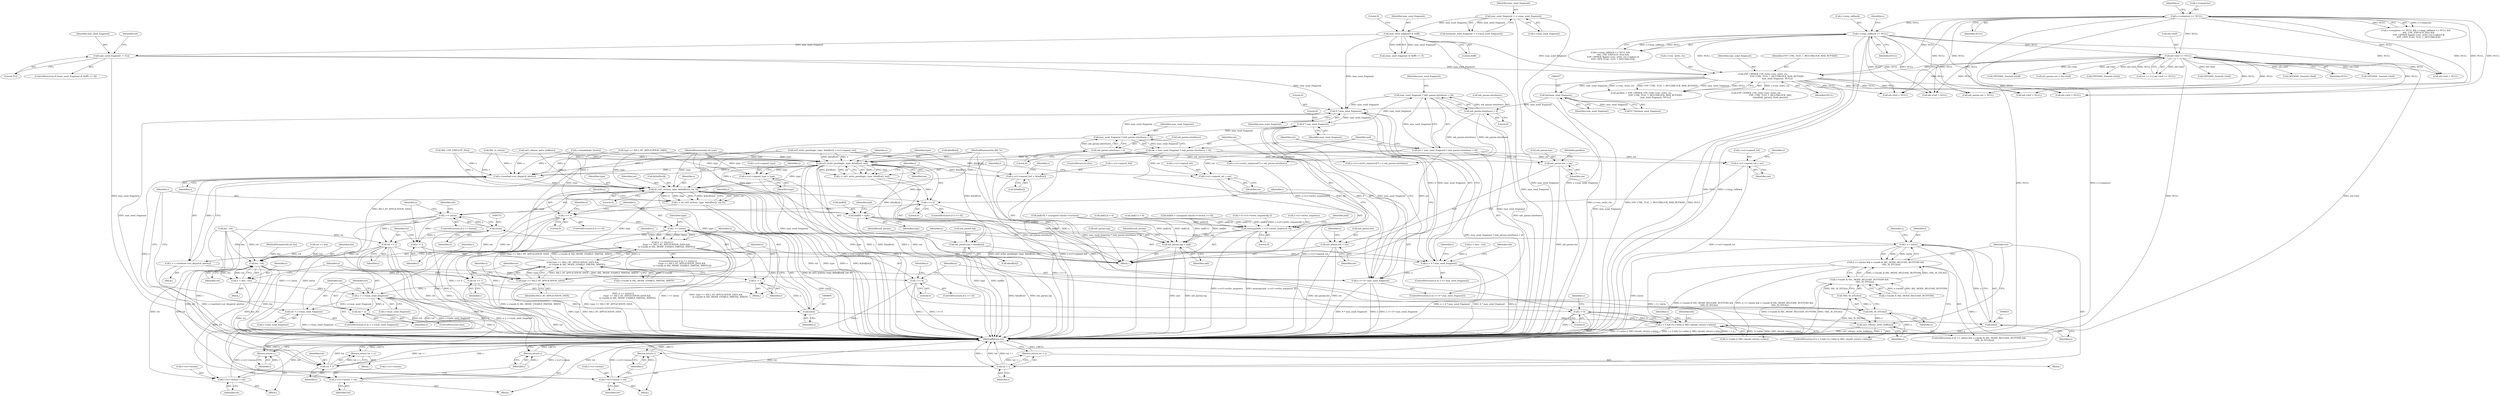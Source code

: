 digraph "0_openssl_77c77f0a1b9f15b869ca3342186dfbedd1119d0e@API" {
"1000433" [label="(Call,max_send_fragment * (mb_param.interleave = 8))"];
"1000428" [label="(Call,8 * max_send_fragment)"];
"1000386" [label="(Call,4 * max_send_fragment)"];
"1000292" [label="(Call,max_send_fragment & 0xfff)"];
"1000258" [label="(Call,max_send_fragment = s->max_send_fragment)"];
"1000433" [label="(Call,max_send_fragment * (mb_param.interleave = 8))"];
"1000435" [label="(Call,mb_param.interleave = 8)"];
"1000326" [label="(Call,(int)max_send_fragment)"];
"1000314" [label="(Call,EVP_CIPHER_CTX_ctrl(s->enc_write_ctx,\n                                          EVP_CTRL_TLS1_1_MULTIBLOCK_MAX_BUFSIZE,\n                                          max_send_fragment, NULL))"];
"1000296" [label="(Call,max_send_fragment -= 512)"];
"1000264" [label="(Call,s->compress == NULL)"];
"1000270" [label="(Call,s->msg_callback == NULL)"];
"1000304" [label="(Call,wb->buf == NULL)"];
"1000443" [label="(Call,max_send_fragment * (mb_param.interleave = 4))"];
"1000445" [label="(Call,mb_param.interleave = 4)"];
"1000384" [label="(Call,n < 4 * max_send_fragment)"];
"1000426" [label="(Call,n >= 8 * max_send_fragment)"];
"1000714" [label="(Call,(int)n)"];
"1000712" [label="(Call,i == (int)n)"];
"1000728" [label="(Call,tot + i)"];
"1000727" [label="(Return,return tot + i;)"];
"1000731" [label="(Call,n -= i)"];
"1000734" [label="(Call,tot += i)"];
"1000416" [label="(Call,s->s3->wnum = tot)"];
"1000702" [label="(Call,s->s3->wnum = tot)"];
"1000759" [label="(Call,len - tot)"];
"1000757" [label="(Call,n = (len - tot))"];
"1000765" [label="(Call,n > s->max_send_fragment)"];
"1000770" [label="(Call,nw = s->max_send_fragment)"];
"1000781" [label="(Call,do_ssl3_write(s, type, &(buf[tot]), nw, 0))"];
"1000779" [label="(Call,i = do_ssl3_write(s, type, &(buf[tot]), nw, 0))"];
"1000791" [label="(Call,i <= 0)"];
"1000802" [label="(Return,return i;)"];
"1000806" [label="(Call,i == (int)n)"];
"1000805" [label="(Call,(i == (int)n) ||\n            (type == SSL3_RT_APPLICATION_DATA &&\n             (s->mode & SSL_MODE_ENABLE_PARTIAL_WRITE)))"];
"1000830" [label="(Call,i == (int)n)"];
"1000829" [label="(Call,(i == (int)n) && s->mode & SSL_MODE_RELEASE_BUFFERS &&\n                !SSL_IS_DTLS(s))"];
"1000847" [label="(Call,tot + i)"];
"1000846" [label="(Return,return tot + i;)"];
"1000850" [label="(Call,n -= i)"];
"1000853" [label="(Call,tot += i)"];
"1000795" [label="(Call,s->s3->wnum = tot)"];
"1000812" [label="(Call,type == SSL3_RT_APPLICATION_DATA)"];
"1000811" [label="(Call,type == SSL3_RT_APPLICATION_DATA &&\n             (s->mode & SSL_MODE_ENABLE_PARTIAL_WRITE))"];
"1000842" [label="(Call,SSL_IS_DTLS(s))"];
"1000841" [label="(Call,!SSL_IS_DTLS(s))"];
"1000835" [label="(Call,s->mode & SSL_MODE_RELEASE_BUFFERS &&\n                !SSL_IS_DTLS(s))"];
"1000844" [label="(Call,ssl3_release_write_buffer(s))"];
"1000776" [label="(Call,nw = n)"];
"1000808" [label="(Call,(int)n)"];
"1000832" [label="(Call,(int)n)"];
"1000431" [label="(Call,nw = max_send_fragment * (mb_param.interleave = 8))"];
"1000503" [label="(Call,mb_param.len = nw)"];
"1000557" [label="(Call,mb_param.len = nw)"];
"1000631" [label="(Call,s->s3->wpend_tot = nw)"];
"1000655" [label="(Call,s->s3->wpend_ret = nw)"];
"1000664" [label="(Call,ssl3_write_pending(s, type, &buf[tot], nw))"];
"1000409" [label="(Call,s->method->ssl_dispatch_alert(s))"];
"1000407" [label="(Call,i = s->method->ssl_dispatch_alert(s))"];
"1000412" [label="(Call,i <= 0)"];
"1000423" [label="(Return,return i;)"];
"1000458" [label="(Call,aad[8] = type)"];
"1000450" [label="(Call,memcpy(aad, s->s3->write_sequence, 8))"];
"1000498" [label="(Call,mb_param.inp = aad)"];
"1000549" [label="(Call,mb_param.inp = &buf[tot])"];
"1000638" [label="(Call,s->s3->wpend_buf = &buf[tot])"];
"1000648" [label="(Call,s->s3->wpend_type = type)"];
"1000662" [label="(Call,i = ssl3_write_pending(s, type, &buf[tot], nw))"];
"1000673" [label="(Call,i <= 0)"];
"1000679" [label="(Call,i < 0)"];
"1000678" [label="(Call,i < 0 && (!s->wbio || !BIO_should_retry(s->wbio)))"];
"1000709" [label="(Return,return i;)"];
"1000441" [label="(Call,nw = max_send_fragment * (mb_param.interleave = 4))"];
"1000705" [label="(Identifier,s)"];
"1000830" [label="(Call,i == (int)n)"];
"1000841" [label="(Call,!SSL_IS_DTLS(s))"];
"1000810" [label="(Identifier,n)"];
"1000764" [label="(ControlStructure,if (n > s->max_send_fragment))"];
"1000808" [label="(Call,(int)n)"];
"1000269" [label="(Call,s->msg_callback == NULL &&\n        SSL_USE_EXPLICIT_IV(s) &&\n        EVP_CIPHER_flags(s->enc_write_ctx->cipher) &\n        EVP_CIPH_FLAG_TLS1_1_MULTIBLOCK)"];
"1000498" [label="(Call,mb_param.inp = aad)"];
"1000679" [label="(Call,i < 0)"];
"1000383" [label="(ControlStructure,if (n < 4 * max_send_fragment))"];
"1000435" [label="(Call,mb_param.interleave = 8)"];
"1000763" [label="(Block,)"];
"1000845" [label="(Identifier,s)"];
"1000452" [label="(Call,s->s3->write_sequence)"];
"1000314" [label="(Call,EVP_CIPHER_CTX_ctrl(s->enc_write_ctx,\n                                          EVP_CTRL_TLS1_1_MULTIBLOCK_MAX_BUFSIZE,\n                                          max_send_fragment, NULL))"];
"1000256" [label="(Call,(int)(max_send_fragment = s->max_send_fragment))"];
"1000118" [label="(MethodParameterIn,int type)"];
"1000432" [label="(Identifier,nw)"];
"1000728" [label="(Call,tot + i)"];
"1000761" [label="(Identifier,tot)"];
"1000851" [label="(Identifier,n)"];
"1000722" [label="(Call,wb->buf = NULL)"];
"1000734" [label="(Call,tot += i)"];
"1000442" [label="(Identifier,nw)"];
"1000672" [label="(ControlStructure,if (i <= 0))"];
"1000433" [label="(Call,max_send_fragment * (mb_param.interleave = 8))"];
"1000709" [label="(Return,return i;)"];
"1000507" [label="(Identifier,nw)"];
"1000463" [label="(Call,aad[9] = (unsigned char)(s->version >> 8))"];
"1000499" [label="(Call,mb_param.inp)"];
"1000178" [label="(Call,s->handshake_func(s))"];
"1000413" [label="(Identifier,i)"];
"1000814" [label="(Identifier,SSL3_RT_APPLICATION_DATA)"];
"1000767" [label="(Call,s->max_send_fragment)"];
"1000661" [label="(Identifier,nw)"];
"1000794" [label="(Block,)"];
"1000849" [label="(Identifier,i)"];
"1000641" [label="(Identifier,s)"];
"1000771" [label="(Identifier,nw)"];
"1000410" [label="(Identifier,s)"];
"1000305" [label="(Call,wb->buf)"];
"1000777" [label="(Identifier,nw)"];
"1000259" [label="(Identifier,max_send_fragment)"];
"1000422" [label="(Identifier,tot)"];
"1000730" [label="(Identifier,i)"];
"1000760" [label="(Identifier,len)"];
"1000120" [label="(MethodParameterIn,int len)"];
"1000319" [label="(Identifier,max_send_fragment)"];
"1000718" [label="(Call,OPENSSL_free(wb->buf))"];
"1000424" [label="(Identifier,i)"];
"1000759" [label="(Call,len - tot)"];
"1000804" [label="(ControlStructure,if ((i == (int)n) ||\n            (type == SSL3_RT_APPLICATION_DATA &&\n             (s->mode & SSL_MODE_ENABLE_PARTIAL_WRITE))))"];
"1000561" [label="(Identifier,nw)"];
"1000271" [label="(Call,s->msg_callback)"];
"1000550" [label="(Call,mb_param.inp)"];
"1000292" [label="(Call,max_send_fragment & 0xfff)"];
"1000328" [label="(Identifier,max_send_fragment)"];
"1000445" [label="(Call,mb_param.interleave = 4)"];
"1000394" [label="(Call,wb->buf = NULL)"];
"1000465" [label="(Identifier,aad)"];
"1000589" [label="(Call,s->s3->write_sequence[7] < mb_param.interleave)"];
"1000450" [label="(Call,memcpy(aad, s->s3->write_sequence, 8))"];
"1000310" [label="(Call,ssl3_release_write_buffer(s))"];
"1000505" [label="(Identifier,mb_param)"];
"1000536" [label="(Call,wb->buf = NULL)"];
"1000403" [label="(Identifier,s)"];
"1000665" [label="(Identifier,s)"];
"1000666" [label="(Identifier,type)"];
"1000559" [label="(Identifier,mb_param)"];
"1000474" [label="(Call,aad[10] = (unsigned char)(s->version))"];
"1000834" [label="(Identifier,n)"];
"1000446" [label="(Call,mb_param.interleave)"];
"1000846" [label="(Return,return tot + i;)"];
"1000676" [label="(Block,)"];
"1000757" [label="(Call,n = (len - tot))"];
"1000712" [label="(Call,i == (int)n)"];
"1000758" [label="(Identifier,n)"];
"1000451" [label="(Identifier,aad)"];
"1000649" [label="(Call,s->s3->wpend_type)"];
"1000407" [label="(Call,i = s->method->ssl_dispatch_alert(s))"];
"1000434" [label="(Identifier,max_send_fragment)"];
"1000703" [label="(Call,s->s3->wnum)"];
"1000790" [label="(ControlStructure,if (i <= 0))"];
"1000638" [label="(Call,s->s3->wpend_buf = &buf[tot])"];
"1000509" [label="(Identifier,packlen)"];
"1000419" [label="(Identifier,s)"];
"1000766" [label="(Identifier,n)"];
"1000805" [label="(Call,(i == (int)n) ||\n            (type == SSL3_RT_APPLICATION_DATA &&\n             (s->mode & SSL_MODE_ENABLE_PARTIAL_WRITE)))"];
"1000732" [label="(Identifier,n)"];
"1000429" [label="(Literal,8)"];
"1000264" [label="(Call,s->compress == NULL)"];
"1000440" [label="(ControlStructure,else)"];
"1000462" [label="(Identifier,type)"];
"1000459" [label="(Call,aad[8])"];
"1000788" [label="(Identifier,nw)"];
"1000710" [label="(Identifier,i)"];
"1000406" [label="(Block,)"];
"1000304" [label="(Call,wb->buf == NULL)"];
"1000713" [label="(Identifier,i)"];
"1000302" [label="(Identifier,tot)"];
"1000770" [label="(Call,nw = s->max_send_fragment)"];
"1000644" [label="(Call,&buf[tot])"];
"1000308" [label="(Identifier,NULL)"];
"1000784" [label="(Call,&(buf[tot]))"];
"1000813" [label="(Identifier,type)"];
"1000430" [label="(Identifier,max_send_fragment)"];
"1000836" [label="(Call,s->mode & SSL_MODE_RELEASE_BUFFERS)"];
"1000727" [label="(Return,return tot + i;)"];
"1000815" [label="(Call,s->mode & SSL_MODE_ENABLE_PARTIAL_WRITE)"];
"1000829" [label="(Call,(i == (int)n) && s->mode & SSL_MODE_RELEASE_BUFFERS &&\n                !SSL_IS_DTLS(s))"];
"1000682" [label="(Call,!s->wbio || !BIO_should_retry(s->wbio))"];
"1000291" [label="(Call,(max_send_fragment & 0xfff) == 0)"];
"1000277" [label="(Identifier,s)"];
"1000117" [label="(MethodParameterIn,SSL *s)"];
"1000711" [label="(ControlStructure,if (i == (int)n))"];
"1000376" [label="(Call,n = (len - tot))"];
"1000708" [label="(Identifier,tot)"];
"1000504" [label="(Call,mb_param.len)"];
"1000793" [label="(Literal,0)"];
"1000460" [label="(Identifier,aad)"];
"1000268" [label="(Identifier,NULL)"];
"1000532" [label="(Call,OPENSSL_free(wb->buf))"];
"1000779" [label="(Call,i = do_ssl3_write(s, type, &(buf[tot]), nw, 0))"];
"1000611" [label="(Call,++s->s3->write_sequence[j--])"];
"1000392" [label="(Identifier,wb)"];
"1000678" [label="(Call,i < 0 && (!s->wbio || !BIO_should_retry(s->wbio)))"];
"1000441" [label="(Call,nw = max_send_fragment * (mb_param.interleave = 4))"];
"1000260" [label="(Call,s->max_send_fragment)"];
"1000558" [label="(Call,mb_param.len)"];
"1000843" [label="(Identifier,s)"];
"1000782" [label="(Identifier,s)"];
"1000828" [label="(ControlStructure,if ((i == (int)n) && s->mode & SSL_MODE_RELEASE_BUFFERS &&\n                !SSL_IS_DTLS(s)))"];
"1000736" [label="(Identifier,i)"];
"1000658" [label="(Identifier,s)"];
"1000739" [label="(Call,tot == len)"];
"1000414" [label="(Literal,0)"];
"1000318" [label="(Identifier,EVP_CTRL_TLS1_1_MULTIBLOCK_MAX_BUFSIZE)"];
"1000847" [label="(Call,tot + i)"];
"1000324" [label="(Call,8 * (int)max_send_fragment)"];
"1000716" [label="(Identifier,n)"];
"1000853" [label="(Call,tot += i)"];
"1000693" [label="(Call,OPENSSL_free(wb->buf))"];
"1000270" [label="(Call,s->msg_callback == NULL)"];
"1000662" [label="(Call,i = ssl3_write_pending(s, type, &buf[tot], nw))"];
"1000493" [label="(Call,mb_param.out = NULL)"];
"1000781" [label="(Call,do_ssl3_write(s, type, &(buf[tot]), nw, 0))"];
"1000842" [label="(Call,SSL_IS_DTLS(s))"];
"1000775" [label="(ControlStructure,else)"];
"1000457" [label="(Literal,8)"];
"1000542" [label="(Call,mb_param.out = wb->buf)"];
"1000444" [label="(Identifier,max_send_fragment)"];
"1000632" [label="(Call,s->s3->wpend_tot)"];
"1000856" [label="(MethodReturn,int)"];
"1000385" [label="(Identifier,n)"];
"1000458" [label="(Call,aad[8] = type)"];
"1000680" [label="(Identifier,i)"];
"1000426" [label="(Call,n >= 8 * max_send_fragment)"];
"1000776" [label="(Call,nw = n)"];
"1000315" [label="(Call,s->enc_write_ctx)"];
"1000731" [label="(Call,n -= i)"];
"1000664" [label="(Call,ssl3_write_pending(s, type, &buf[tot], nw))"];
"1000824" [label="(Identifier,s)"];
"1000566" [label="(Identifier,s)"];
"1000803" [label="(Identifier,i)"];
"1000656" [label="(Call,s->s3->wpend_ret)"];
"1000411" [label="(ControlStructure,if (i <= 0))"];
"1000802" [label="(Return,return i;)"];
"1000326" [label="(Call,(int)max_send_fragment)"];
"1000651" [label="(Identifier,s)"];
"1000631" [label="(Call,s->s3->wpend_tot = nw)"];
"1000717" [label="(Block,)"];
"1000801" [label="(Identifier,tot)"];
"1000121" [label="(Block,)"];
"1000217" [label="(Call,ssl3_write_pending(s, type, &buf[tot], s->s3->wpend_tot))"];
"1000789" [label="(Literal,0)"];
"1000778" [label="(Identifier,n)"];
"1000295" [label="(Literal,0)"];
"1000549" [label="(Call,mb_param.inp = &buf[tot])"];
"1000412" [label="(Call,i <= 0)"];
"1000265" [label="(Call,s->compress)"];
"1000417" [label="(Call,s->s3->wnum)"];
"1000423" [label="(Return,return i;)"];
"1000695" [label="(Identifier,wb)"];
"1000431" [label="(Call,nw = max_send_fragment * (mb_param.interleave = 8))"];
"1000384" [label="(Call,n < 4 * max_send_fragment)"];
"1000733" [label="(Identifier,i)"];
"1000681" [label="(Literal,0)"];
"1000807" [label="(Identifier,i)"];
"1000382" [label="(Block,)"];
"1000697" [label="(Call,wb->buf = NULL)"];
"1000639" [label="(Call,s->s3->wpend_buf)"];
"1000390" [label="(Call,OPENSSL_free(wb->buf))"];
"1000297" [label="(Identifier,max_send_fragment)"];
"1000272" [label="(Identifier,s)"];
"1000298" [label="(Literal,512)"];
"1000258" [label="(Call,max_send_fragment = s->max_send_fragment)"];
"1000290" [label="(ControlStructure,if ((max_send_fragment & 0xfff) == 0))"];
"1000674" [label="(Identifier,i)"];
"1000855" [label="(Identifier,i)"];
"1000300" [label="(Call,tot == 0 || wb->buf == NULL)"];
"1000729" [label="(Identifier,tot)"];
"1000637" [label="(Identifier,nw)"];
"1000655" [label="(Call,s->s3->wpend_ret = nw)"];
"1000428" [label="(Call,8 * max_send_fragment)"];
"1000772" [label="(Call,s->max_send_fragment)"];
"1000276" [label="(Call,SSL_USE_EXPLICIT_IV(s))"];
"1000850" [label="(Call,n -= i)"];
"1000648" [label="(Call,s->s3->wpend_type = type)"];
"1000436" [label="(Call,mb_param.interleave)"];
"1000296" [label="(Call,max_send_fragment -= 512)"];
"1000169" [label="(Call,SSL_in_init(s))"];
"1000798" [label="(Identifier,s)"];
"1000831" [label="(Identifier,i)"];
"1000835" [label="(Call,s->mode & SSL_MODE_RELEASE_BUFFERS &&\n                !SSL_IS_DTLS(s))"];
"1000852" [label="(Identifier,i)"];
"1000671" [label="(Identifier,nw)"];
"1000263" [label="(Call,s->compress == NULL && s->msg_callback == NULL &&\n        SSL_USE_EXPLICIT_IV(s) &&\n        EVP_CIPHER_flags(s->enc_write_ctx->cipher) &\n        EVP_CIPH_FLAG_TLS1_1_MULTIBLOCK)"];
"1000388" [label="(Identifier,max_send_fragment)"];
"1000274" [label="(Identifier,NULL)"];
"1000415" [label="(Block,)"];
"1000685" [label="(Identifier,s)"];
"1000854" [label="(Identifier,tot)"];
"1000293" [label="(Identifier,max_send_fragment)"];
"1000553" [label="(Call,&buf[tot])"];
"1000654" [label="(Identifier,type)"];
"1000488" [label="(Call,aad[12] = 0)"];
"1000387" [label="(Literal,4)"];
"1000735" [label="(Identifier,tot)"];
"1000248" [label="(Call,type == SSL3_RT_APPLICATION_DATA)"];
"1000365" [label="(Call,OPENSSL_free(wb->buf))"];
"1000838" [label="(Identifier,s)"];
"1000795" [label="(Call,s->s3->wnum = tot)"];
"1000386" [label="(Call,4 * max_send_fragment)"];
"1000765" [label="(Call,n > s->max_send_fragment)"];
"1000502" [label="(Identifier,aad)"];
"1000408" [label="(Identifier,i)"];
"1000667" [label="(Call,&buf[tot])"];
"1000796" [label="(Call,s->s3->wnum)"];
"1000294" [label="(Literal,0xfff)"];
"1000427" [label="(Identifier,n)"];
"1000425" [label="(ControlStructure,if (n >= 8 * max_send_fragment))"];
"1000780" [label="(Identifier,i)"];
"1000811" [label="(Call,type == SSL3_RT_APPLICATION_DATA &&\n             (s->mode & SSL_MODE_ENABLE_PARTIAL_WRITE))"];
"1000677" [label="(ControlStructure,if (i < 0 && (!s->wbio || !BIO_should_retry(s->wbio))))"];
"1000369" [label="(Call,wb->buf = NULL)"];
"1000557" [label="(Call,mb_param.len = nw)"];
"1000792" [label="(Identifier,i)"];
"1000663" [label="(Identifier,i)"];
"1000820" [label="(Block,)"];
"1000673" [label="(Call,i <= 0)"];
"1000503" [label="(Call,mb_param.len = nw)"];
"1000844" [label="(Call,ssl3_release_write_buffer(s))"];
"1000817" [label="(Identifier,s)"];
"1000848" [label="(Identifier,tot)"];
"1000510" [label="(Call,EVP_CIPHER_CTX_ctrl(s->enc_write_ctx,\n                                          EVP_CTRL_TLS1_1_MULTIBLOCK_AAD,\n                                          sizeof(mb_param), &mb_param))"];
"1000312" [label="(Call,packlen = EVP_CIPHER_CTX_ctrl(s->enc_write_ctx,\n                                          EVP_CTRL_TLS1_1_MULTIBLOCK_MAX_BUFSIZE,\n                                          max_send_fragment, NULL))"];
"1000449" [label="(Literal,4)"];
"1000416" [label="(Call,s->s3->wnum = tot)"];
"1000483" [label="(Call,aad[11] = 0)"];
"1000791" [label="(Call,i <= 0)"];
"1000439" [label="(Literal,8)"];
"1000783" [label="(Identifier,type)"];
"1000378" [label="(Call,len - tot)"];
"1000409" [label="(Call,s->method->ssl_dispatch_alert(s))"];
"1000812" [label="(Call,type == SSL3_RT_APPLICATION_DATA)"];
"1000806" [label="(Call,i == (int)n)"];
"1000320" [label="(Identifier,NULL)"];
"1000714" [label="(Call,(int)n)"];
"1000675" [label="(Literal,0)"];
"1000702" [label="(Call,s->s3->wnum = tot)"];
"1000577" [label="(Call,s->s3->write_sequence[7] += mb_param.interleave)"];
"1000443" [label="(Call,max_send_fragment * (mb_param.interleave = 4))"];
"1000720" [label="(Identifier,wb)"];
"1000832" [label="(Call,(int)n)"];
"1000433" -> "1000431"  [label="AST: "];
"1000433" -> "1000435"  [label="CFG: "];
"1000434" -> "1000433"  [label="AST: "];
"1000435" -> "1000433"  [label="AST: "];
"1000431" -> "1000433"  [label="CFG: "];
"1000433" -> "1000856"  [label="DDG: max_send_fragment"];
"1000433" -> "1000386"  [label="DDG: max_send_fragment"];
"1000433" -> "1000431"  [label="DDG: max_send_fragment"];
"1000428" -> "1000433"  [label="DDG: max_send_fragment"];
"1000435" -> "1000433"  [label="DDG: mb_param.interleave"];
"1000428" -> "1000426"  [label="AST: "];
"1000428" -> "1000430"  [label="CFG: "];
"1000429" -> "1000428"  [label="AST: "];
"1000430" -> "1000428"  [label="AST: "];
"1000426" -> "1000428"  [label="CFG: "];
"1000428" -> "1000426"  [label="DDG: 8"];
"1000428" -> "1000426"  [label="DDG: max_send_fragment"];
"1000386" -> "1000428"  [label="DDG: max_send_fragment"];
"1000428" -> "1000443"  [label="DDG: max_send_fragment"];
"1000386" -> "1000384"  [label="AST: "];
"1000386" -> "1000388"  [label="CFG: "];
"1000387" -> "1000386"  [label="AST: "];
"1000388" -> "1000386"  [label="AST: "];
"1000384" -> "1000386"  [label="CFG: "];
"1000386" -> "1000856"  [label="DDG: max_send_fragment"];
"1000386" -> "1000384"  [label="DDG: 4"];
"1000386" -> "1000384"  [label="DDG: max_send_fragment"];
"1000292" -> "1000386"  [label="DDG: max_send_fragment"];
"1000326" -> "1000386"  [label="DDG: max_send_fragment"];
"1000296" -> "1000386"  [label="DDG: max_send_fragment"];
"1000443" -> "1000386"  [label="DDG: max_send_fragment"];
"1000292" -> "1000291"  [label="AST: "];
"1000292" -> "1000294"  [label="CFG: "];
"1000293" -> "1000292"  [label="AST: "];
"1000294" -> "1000292"  [label="AST: "];
"1000295" -> "1000292"  [label="CFG: "];
"1000292" -> "1000856"  [label="DDG: max_send_fragment"];
"1000292" -> "1000291"  [label="DDG: max_send_fragment"];
"1000292" -> "1000291"  [label="DDG: 0xfff"];
"1000258" -> "1000292"  [label="DDG: max_send_fragment"];
"1000292" -> "1000296"  [label="DDG: max_send_fragment"];
"1000292" -> "1000314"  [label="DDG: max_send_fragment"];
"1000258" -> "1000256"  [label="AST: "];
"1000258" -> "1000260"  [label="CFG: "];
"1000259" -> "1000258"  [label="AST: "];
"1000260" -> "1000258"  [label="AST: "];
"1000256" -> "1000258"  [label="CFG: "];
"1000258" -> "1000856"  [label="DDG: max_send_fragment"];
"1000258" -> "1000856"  [label="DDG: s->max_send_fragment"];
"1000258" -> "1000256"  [label="DDG: max_send_fragment"];
"1000435" -> "1000439"  [label="CFG: "];
"1000436" -> "1000435"  [label="AST: "];
"1000439" -> "1000435"  [label="AST: "];
"1000435" -> "1000856"  [label="DDG: mb_param.interleave"];
"1000435" -> "1000577"  [label="DDG: mb_param.interleave"];
"1000435" -> "1000589"  [label="DDG: mb_param.interleave"];
"1000326" -> "1000324"  [label="AST: "];
"1000326" -> "1000328"  [label="CFG: "];
"1000327" -> "1000326"  [label="AST: "];
"1000328" -> "1000326"  [label="AST: "];
"1000324" -> "1000326"  [label="CFG: "];
"1000326" -> "1000856"  [label="DDG: max_send_fragment"];
"1000326" -> "1000324"  [label="DDG: max_send_fragment"];
"1000314" -> "1000326"  [label="DDG: max_send_fragment"];
"1000314" -> "1000312"  [label="AST: "];
"1000314" -> "1000320"  [label="CFG: "];
"1000315" -> "1000314"  [label="AST: "];
"1000318" -> "1000314"  [label="AST: "];
"1000319" -> "1000314"  [label="AST: "];
"1000320" -> "1000314"  [label="AST: "];
"1000312" -> "1000314"  [label="CFG: "];
"1000314" -> "1000856"  [label="DDG: s->enc_write_ctx"];
"1000314" -> "1000856"  [label="DDG: EVP_CTRL_TLS1_1_MULTIBLOCK_MAX_BUFSIZE"];
"1000314" -> "1000856"  [label="DDG: NULL"];
"1000314" -> "1000312"  [label="DDG: s->enc_write_ctx"];
"1000314" -> "1000312"  [label="DDG: EVP_CTRL_TLS1_1_MULTIBLOCK_MAX_BUFSIZE"];
"1000314" -> "1000312"  [label="DDG: max_send_fragment"];
"1000314" -> "1000312"  [label="DDG: NULL"];
"1000296" -> "1000314"  [label="DDG: max_send_fragment"];
"1000264" -> "1000314"  [label="DDG: NULL"];
"1000270" -> "1000314"  [label="DDG: NULL"];
"1000304" -> "1000314"  [label="DDG: NULL"];
"1000314" -> "1000394"  [label="DDG: NULL"];
"1000314" -> "1000493"  [label="DDG: NULL"];
"1000314" -> "1000510"  [label="DDG: s->enc_write_ctx"];
"1000314" -> "1000536"  [label="DDG: NULL"];
"1000314" -> "1000697"  [label="DDG: NULL"];
"1000314" -> "1000722"  [label="DDG: NULL"];
"1000296" -> "1000290"  [label="AST: "];
"1000296" -> "1000298"  [label="CFG: "];
"1000297" -> "1000296"  [label="AST: "];
"1000298" -> "1000296"  [label="AST: "];
"1000302" -> "1000296"  [label="CFG: "];
"1000296" -> "1000856"  [label="DDG: max_send_fragment"];
"1000264" -> "1000263"  [label="AST: "];
"1000264" -> "1000268"  [label="CFG: "];
"1000265" -> "1000264"  [label="AST: "];
"1000268" -> "1000264"  [label="AST: "];
"1000272" -> "1000264"  [label="CFG: "];
"1000263" -> "1000264"  [label="CFG: "];
"1000264" -> "1000856"  [label="DDG: s->compress"];
"1000264" -> "1000856"  [label="DDG: NULL"];
"1000264" -> "1000263"  [label="DDG: s->compress"];
"1000264" -> "1000263"  [label="DDG: NULL"];
"1000264" -> "1000270"  [label="DDG: NULL"];
"1000264" -> "1000304"  [label="DDG: NULL"];
"1000264" -> "1000369"  [label="DDG: NULL"];
"1000264" -> "1000394"  [label="DDG: NULL"];
"1000264" -> "1000493"  [label="DDG: NULL"];
"1000264" -> "1000536"  [label="DDG: NULL"];
"1000264" -> "1000697"  [label="DDG: NULL"];
"1000264" -> "1000722"  [label="DDG: NULL"];
"1000270" -> "1000269"  [label="AST: "];
"1000270" -> "1000274"  [label="CFG: "];
"1000271" -> "1000270"  [label="AST: "];
"1000274" -> "1000270"  [label="AST: "];
"1000277" -> "1000270"  [label="CFG: "];
"1000269" -> "1000270"  [label="CFG: "];
"1000270" -> "1000856"  [label="DDG: NULL"];
"1000270" -> "1000856"  [label="DDG: s->msg_callback"];
"1000270" -> "1000269"  [label="DDG: s->msg_callback"];
"1000270" -> "1000269"  [label="DDG: NULL"];
"1000270" -> "1000304"  [label="DDG: NULL"];
"1000270" -> "1000369"  [label="DDG: NULL"];
"1000270" -> "1000394"  [label="DDG: NULL"];
"1000270" -> "1000493"  [label="DDG: NULL"];
"1000270" -> "1000536"  [label="DDG: NULL"];
"1000270" -> "1000697"  [label="DDG: NULL"];
"1000270" -> "1000722"  [label="DDG: NULL"];
"1000304" -> "1000300"  [label="AST: "];
"1000304" -> "1000308"  [label="CFG: "];
"1000305" -> "1000304"  [label="AST: "];
"1000308" -> "1000304"  [label="AST: "];
"1000300" -> "1000304"  [label="CFG: "];
"1000304" -> "1000856"  [label="DDG: wb->buf"];
"1000304" -> "1000856"  [label="DDG: NULL"];
"1000304" -> "1000300"  [label="DDG: wb->buf"];
"1000304" -> "1000300"  [label="DDG: NULL"];
"1000304" -> "1000365"  [label="DDG: wb->buf"];
"1000304" -> "1000369"  [label="DDG: NULL"];
"1000304" -> "1000390"  [label="DDG: wb->buf"];
"1000304" -> "1000394"  [label="DDG: NULL"];
"1000304" -> "1000493"  [label="DDG: NULL"];
"1000304" -> "1000532"  [label="DDG: wb->buf"];
"1000304" -> "1000536"  [label="DDG: NULL"];
"1000304" -> "1000542"  [label="DDG: wb->buf"];
"1000304" -> "1000693"  [label="DDG: wb->buf"];
"1000304" -> "1000697"  [label="DDG: NULL"];
"1000304" -> "1000718"  [label="DDG: wb->buf"];
"1000304" -> "1000722"  [label="DDG: NULL"];
"1000443" -> "1000441"  [label="AST: "];
"1000443" -> "1000445"  [label="CFG: "];
"1000444" -> "1000443"  [label="AST: "];
"1000445" -> "1000443"  [label="AST: "];
"1000441" -> "1000443"  [label="CFG: "];
"1000443" -> "1000856"  [label="DDG: max_send_fragment"];
"1000443" -> "1000441"  [label="DDG: max_send_fragment"];
"1000445" -> "1000443"  [label="DDG: mb_param.interleave"];
"1000445" -> "1000449"  [label="CFG: "];
"1000446" -> "1000445"  [label="AST: "];
"1000449" -> "1000445"  [label="AST: "];
"1000445" -> "1000856"  [label="DDG: mb_param.interleave"];
"1000445" -> "1000577"  [label="DDG: mb_param.interleave"];
"1000445" -> "1000589"  [label="DDG: mb_param.interleave"];
"1000384" -> "1000383"  [label="AST: "];
"1000385" -> "1000384"  [label="AST: "];
"1000392" -> "1000384"  [label="CFG: "];
"1000403" -> "1000384"  [label="CFG: "];
"1000384" -> "1000856"  [label="DDG: n < 4 * max_send_fragment"];
"1000384" -> "1000856"  [label="DDG: 4 * max_send_fragment"];
"1000384" -> "1000856"  [label="DDG: n"];
"1000376" -> "1000384"  [label="DDG: n"];
"1000731" -> "1000384"  [label="DDG: n"];
"1000384" -> "1000426"  [label="DDG: n"];
"1000426" -> "1000425"  [label="AST: "];
"1000427" -> "1000426"  [label="AST: "];
"1000432" -> "1000426"  [label="CFG: "];
"1000442" -> "1000426"  [label="CFG: "];
"1000426" -> "1000856"  [label="DDG: 8 * max_send_fragment"];
"1000426" -> "1000856"  [label="DDG: n"];
"1000426" -> "1000856"  [label="DDG: n >= 8 * max_send_fragment"];
"1000426" -> "1000714"  [label="DDG: n"];
"1000714" -> "1000712"  [label="AST: "];
"1000714" -> "1000716"  [label="CFG: "];
"1000715" -> "1000714"  [label="AST: "];
"1000716" -> "1000714"  [label="AST: "];
"1000712" -> "1000714"  [label="CFG: "];
"1000714" -> "1000856"  [label="DDG: n"];
"1000714" -> "1000712"  [label="DDG: n"];
"1000714" -> "1000731"  [label="DDG: n"];
"1000712" -> "1000711"  [label="AST: "];
"1000713" -> "1000712"  [label="AST: "];
"1000720" -> "1000712"  [label="CFG: "];
"1000732" -> "1000712"  [label="CFG: "];
"1000712" -> "1000856"  [label="DDG: (int)n"];
"1000712" -> "1000856"  [label="DDG: i == (int)n"];
"1000673" -> "1000712"  [label="DDG: i"];
"1000712" -> "1000728"  [label="DDG: i"];
"1000712" -> "1000731"  [label="DDG: i"];
"1000712" -> "1000734"  [label="DDG: i"];
"1000728" -> "1000727"  [label="AST: "];
"1000728" -> "1000730"  [label="CFG: "];
"1000729" -> "1000728"  [label="AST: "];
"1000730" -> "1000728"  [label="AST: "];
"1000727" -> "1000728"  [label="CFG: "];
"1000728" -> "1000856"  [label="DDG: i"];
"1000728" -> "1000856"  [label="DDG: tot"];
"1000728" -> "1000856"  [label="DDG: tot + i"];
"1000728" -> "1000727"  [label="DDG: tot + i"];
"1000734" -> "1000728"  [label="DDG: tot"];
"1000378" -> "1000728"  [label="DDG: tot"];
"1000727" -> "1000717"  [label="AST: "];
"1000856" -> "1000727"  [label="CFG: "];
"1000727" -> "1000856"  [label="DDG: <RET>"];
"1000731" -> "1000382"  [label="AST: "];
"1000731" -> "1000733"  [label="CFG: "];
"1000732" -> "1000731"  [label="AST: "];
"1000733" -> "1000731"  [label="AST: "];
"1000735" -> "1000731"  [label="CFG: "];
"1000734" -> "1000382"  [label="AST: "];
"1000734" -> "1000736"  [label="CFG: "];
"1000735" -> "1000734"  [label="AST: "];
"1000736" -> "1000734"  [label="AST: "];
"1000385" -> "1000734"  [label="CFG: "];
"1000734" -> "1000856"  [label="DDG: tot"];
"1000734" -> "1000856"  [label="DDG: i"];
"1000734" -> "1000416"  [label="DDG: tot"];
"1000734" -> "1000702"  [label="DDG: tot"];
"1000378" -> "1000734"  [label="DDG: tot"];
"1000734" -> "1000759"  [label="DDG: tot"];
"1000416" -> "1000415"  [label="AST: "];
"1000416" -> "1000422"  [label="CFG: "];
"1000417" -> "1000416"  [label="AST: "];
"1000422" -> "1000416"  [label="AST: "];
"1000424" -> "1000416"  [label="CFG: "];
"1000416" -> "1000856"  [label="DDG: tot"];
"1000416" -> "1000856"  [label="DDG: s->s3->wnum"];
"1000378" -> "1000416"  [label="DDG: tot"];
"1000702" -> "1000676"  [label="AST: "];
"1000702" -> "1000708"  [label="CFG: "];
"1000703" -> "1000702"  [label="AST: "];
"1000708" -> "1000702"  [label="AST: "];
"1000710" -> "1000702"  [label="CFG: "];
"1000702" -> "1000856"  [label="DDG: tot"];
"1000702" -> "1000856"  [label="DDG: s->s3->wnum"];
"1000378" -> "1000702"  [label="DDG: tot"];
"1000759" -> "1000757"  [label="AST: "];
"1000759" -> "1000761"  [label="CFG: "];
"1000760" -> "1000759"  [label="AST: "];
"1000761" -> "1000759"  [label="AST: "];
"1000757" -> "1000759"  [label="CFG: "];
"1000759" -> "1000856"  [label="DDG: len"];
"1000759" -> "1000757"  [label="DDG: len"];
"1000759" -> "1000757"  [label="DDG: tot"];
"1000378" -> "1000759"  [label="DDG: len"];
"1000378" -> "1000759"  [label="DDG: tot"];
"1000739" -> "1000759"  [label="DDG: len"];
"1000739" -> "1000759"  [label="DDG: tot"];
"1000120" -> "1000759"  [label="DDG: len"];
"1000759" -> "1000795"  [label="DDG: tot"];
"1000759" -> "1000847"  [label="DDG: tot"];
"1000759" -> "1000853"  [label="DDG: tot"];
"1000757" -> "1000121"  [label="AST: "];
"1000758" -> "1000757"  [label="AST: "];
"1000766" -> "1000757"  [label="CFG: "];
"1000757" -> "1000856"  [label="DDG: len - tot"];
"1000757" -> "1000765"  [label="DDG: n"];
"1000765" -> "1000764"  [label="AST: "];
"1000765" -> "1000767"  [label="CFG: "];
"1000766" -> "1000765"  [label="AST: "];
"1000767" -> "1000765"  [label="AST: "];
"1000771" -> "1000765"  [label="CFG: "];
"1000777" -> "1000765"  [label="CFG: "];
"1000765" -> "1000856"  [label="DDG: s->max_send_fragment"];
"1000765" -> "1000856"  [label="DDG: n"];
"1000765" -> "1000856"  [label="DDG: n > s->max_send_fragment"];
"1000850" -> "1000765"  [label="DDG: n"];
"1000765" -> "1000770"  [label="DDG: s->max_send_fragment"];
"1000765" -> "1000776"  [label="DDG: n"];
"1000765" -> "1000808"  [label="DDG: n"];
"1000770" -> "1000764"  [label="AST: "];
"1000770" -> "1000772"  [label="CFG: "];
"1000771" -> "1000770"  [label="AST: "];
"1000772" -> "1000770"  [label="AST: "];
"1000780" -> "1000770"  [label="CFG: "];
"1000770" -> "1000856"  [label="DDG: s->max_send_fragment"];
"1000770" -> "1000781"  [label="DDG: nw"];
"1000781" -> "1000779"  [label="AST: "];
"1000781" -> "1000789"  [label="CFG: "];
"1000782" -> "1000781"  [label="AST: "];
"1000783" -> "1000781"  [label="AST: "];
"1000784" -> "1000781"  [label="AST: "];
"1000788" -> "1000781"  [label="AST: "];
"1000789" -> "1000781"  [label="AST: "];
"1000779" -> "1000781"  [label="CFG: "];
"1000781" -> "1000856"  [label="DDG: nw"];
"1000781" -> "1000856"  [label="DDG: type"];
"1000781" -> "1000856"  [label="DDG: s"];
"1000781" -> "1000856"  [label="DDG: &(buf[tot])"];
"1000781" -> "1000779"  [label="DDG: nw"];
"1000781" -> "1000779"  [label="DDG: 0"];
"1000781" -> "1000779"  [label="DDG: type"];
"1000781" -> "1000779"  [label="DDG: s"];
"1000781" -> "1000779"  [label="DDG: &(buf[tot])"];
"1000178" -> "1000781"  [label="DDG: s"];
"1000310" -> "1000781"  [label="DDG: s"];
"1000217" -> "1000781"  [label="DDG: s"];
"1000409" -> "1000781"  [label="DDG: s"];
"1000276" -> "1000781"  [label="DDG: s"];
"1000169" -> "1000781"  [label="DDG: s"];
"1000664" -> "1000781"  [label="DDG: s"];
"1000664" -> "1000781"  [label="DDG: type"];
"1000117" -> "1000781"  [label="DDG: s"];
"1000812" -> "1000781"  [label="DDG: type"];
"1000248" -> "1000781"  [label="DDG: type"];
"1000118" -> "1000781"  [label="DDG: type"];
"1000776" -> "1000781"  [label="DDG: nw"];
"1000781" -> "1000812"  [label="DDG: type"];
"1000781" -> "1000842"  [label="DDG: s"];
"1000781" -> "1000844"  [label="DDG: s"];
"1000779" -> "1000763"  [label="AST: "];
"1000780" -> "1000779"  [label="AST: "];
"1000792" -> "1000779"  [label="CFG: "];
"1000779" -> "1000856"  [label="DDG: do_ssl3_write(s, type, &(buf[tot]), nw, 0)"];
"1000779" -> "1000791"  [label="DDG: i"];
"1000791" -> "1000790"  [label="AST: "];
"1000791" -> "1000793"  [label="CFG: "];
"1000792" -> "1000791"  [label="AST: "];
"1000793" -> "1000791"  [label="AST: "];
"1000798" -> "1000791"  [label="CFG: "];
"1000807" -> "1000791"  [label="CFG: "];
"1000791" -> "1000856"  [label="DDG: i"];
"1000791" -> "1000856"  [label="DDG: i <= 0"];
"1000791" -> "1000802"  [label="DDG: i"];
"1000791" -> "1000806"  [label="DDG: i"];
"1000802" -> "1000794"  [label="AST: "];
"1000802" -> "1000803"  [label="CFG: "];
"1000803" -> "1000802"  [label="AST: "];
"1000856" -> "1000802"  [label="CFG: "];
"1000802" -> "1000856"  [label="DDG: <RET>"];
"1000803" -> "1000802"  [label="DDG: i"];
"1000806" -> "1000805"  [label="AST: "];
"1000806" -> "1000808"  [label="CFG: "];
"1000807" -> "1000806"  [label="AST: "];
"1000808" -> "1000806"  [label="AST: "];
"1000813" -> "1000806"  [label="CFG: "];
"1000805" -> "1000806"  [label="CFG: "];
"1000806" -> "1000856"  [label="DDG: (int)n"];
"1000806" -> "1000805"  [label="DDG: i"];
"1000806" -> "1000805"  [label="DDG: (int)n"];
"1000808" -> "1000806"  [label="DDG: n"];
"1000806" -> "1000830"  [label="DDG: i"];
"1000806" -> "1000850"  [label="DDG: i"];
"1000806" -> "1000853"  [label="DDG: i"];
"1000805" -> "1000804"  [label="AST: "];
"1000805" -> "1000811"  [label="CFG: "];
"1000811" -> "1000805"  [label="AST: "];
"1000824" -> "1000805"  [label="CFG: "];
"1000851" -> "1000805"  [label="CFG: "];
"1000805" -> "1000856"  [label="DDG: (i == (int)n) ||\n            (type == SSL3_RT_APPLICATION_DATA &&\n             (s->mode & SSL_MODE_ENABLE_PARTIAL_WRITE))"];
"1000805" -> "1000856"  [label="DDG: i == (int)n"];
"1000805" -> "1000856"  [label="DDG: type == SSL3_RT_APPLICATION_DATA &&\n             (s->mode & SSL_MODE_ENABLE_PARTIAL_WRITE)"];
"1000811" -> "1000805"  [label="DDG: type == SSL3_RT_APPLICATION_DATA"];
"1000811" -> "1000805"  [label="DDG: s->mode & SSL_MODE_ENABLE_PARTIAL_WRITE"];
"1000830" -> "1000829"  [label="AST: "];
"1000830" -> "1000832"  [label="CFG: "];
"1000831" -> "1000830"  [label="AST: "];
"1000832" -> "1000830"  [label="AST: "];
"1000838" -> "1000830"  [label="CFG: "];
"1000829" -> "1000830"  [label="CFG: "];
"1000830" -> "1000856"  [label="DDG: (int)n"];
"1000830" -> "1000829"  [label="DDG: i"];
"1000830" -> "1000829"  [label="DDG: (int)n"];
"1000832" -> "1000830"  [label="DDG: n"];
"1000830" -> "1000847"  [label="DDG: i"];
"1000829" -> "1000828"  [label="AST: "];
"1000829" -> "1000835"  [label="CFG: "];
"1000835" -> "1000829"  [label="AST: "];
"1000845" -> "1000829"  [label="CFG: "];
"1000848" -> "1000829"  [label="CFG: "];
"1000829" -> "1000856"  [label="DDG: (i == (int)n) && s->mode & SSL_MODE_RELEASE_BUFFERS &&\n                !SSL_IS_DTLS(s)"];
"1000829" -> "1000856"  [label="DDG: i == (int)n"];
"1000829" -> "1000856"  [label="DDG: s->mode & SSL_MODE_RELEASE_BUFFERS &&\n                !SSL_IS_DTLS(s)"];
"1000835" -> "1000829"  [label="DDG: s->mode & SSL_MODE_RELEASE_BUFFERS"];
"1000835" -> "1000829"  [label="DDG: !SSL_IS_DTLS(s)"];
"1000847" -> "1000846"  [label="AST: "];
"1000847" -> "1000849"  [label="CFG: "];
"1000848" -> "1000847"  [label="AST: "];
"1000849" -> "1000847"  [label="AST: "];
"1000846" -> "1000847"  [label="CFG: "];
"1000847" -> "1000856"  [label="DDG: i"];
"1000847" -> "1000856"  [label="DDG: tot"];
"1000847" -> "1000856"  [label="DDG: tot + i"];
"1000847" -> "1000846"  [label="DDG: tot + i"];
"1000853" -> "1000847"  [label="DDG: tot"];
"1000846" -> "1000820"  [label="AST: "];
"1000856" -> "1000846"  [label="CFG: "];
"1000846" -> "1000856"  [label="DDG: <RET>"];
"1000850" -> "1000763"  [label="AST: "];
"1000850" -> "1000852"  [label="CFG: "];
"1000851" -> "1000850"  [label="AST: "];
"1000852" -> "1000850"  [label="AST: "];
"1000854" -> "1000850"  [label="CFG: "];
"1000808" -> "1000850"  [label="DDG: n"];
"1000853" -> "1000763"  [label="AST: "];
"1000853" -> "1000855"  [label="CFG: "];
"1000854" -> "1000853"  [label="AST: "];
"1000855" -> "1000853"  [label="AST: "];
"1000766" -> "1000853"  [label="CFG: "];
"1000853" -> "1000795"  [label="DDG: tot"];
"1000795" -> "1000794"  [label="AST: "];
"1000795" -> "1000801"  [label="CFG: "];
"1000796" -> "1000795"  [label="AST: "];
"1000801" -> "1000795"  [label="AST: "];
"1000803" -> "1000795"  [label="CFG: "];
"1000795" -> "1000856"  [label="DDG: s->s3->wnum"];
"1000795" -> "1000856"  [label="DDG: tot"];
"1000812" -> "1000811"  [label="AST: "];
"1000812" -> "1000814"  [label="CFG: "];
"1000813" -> "1000812"  [label="AST: "];
"1000814" -> "1000812"  [label="AST: "];
"1000817" -> "1000812"  [label="CFG: "];
"1000811" -> "1000812"  [label="CFG: "];
"1000812" -> "1000856"  [label="DDG: SSL3_RT_APPLICATION_DATA"];
"1000812" -> "1000856"  [label="DDG: type"];
"1000812" -> "1000811"  [label="DDG: type"];
"1000812" -> "1000811"  [label="DDG: SSL3_RT_APPLICATION_DATA"];
"1000118" -> "1000812"  [label="DDG: type"];
"1000248" -> "1000812"  [label="DDG: SSL3_RT_APPLICATION_DATA"];
"1000811" -> "1000815"  [label="CFG: "];
"1000815" -> "1000811"  [label="AST: "];
"1000811" -> "1000856"  [label="DDG: s->mode & SSL_MODE_ENABLE_PARTIAL_WRITE"];
"1000811" -> "1000856"  [label="DDG: type == SSL3_RT_APPLICATION_DATA"];
"1000815" -> "1000811"  [label="DDG: s->mode"];
"1000815" -> "1000811"  [label="DDG: SSL_MODE_ENABLE_PARTIAL_WRITE"];
"1000842" -> "1000841"  [label="AST: "];
"1000842" -> "1000843"  [label="CFG: "];
"1000843" -> "1000842"  [label="AST: "];
"1000841" -> "1000842"  [label="CFG: "];
"1000842" -> "1000856"  [label="DDG: s"];
"1000842" -> "1000841"  [label="DDG: s"];
"1000117" -> "1000842"  [label="DDG: s"];
"1000842" -> "1000844"  [label="DDG: s"];
"1000841" -> "1000835"  [label="AST: "];
"1000835" -> "1000841"  [label="CFG: "];
"1000841" -> "1000856"  [label="DDG: SSL_IS_DTLS(s)"];
"1000841" -> "1000835"  [label="DDG: SSL_IS_DTLS(s)"];
"1000835" -> "1000836"  [label="CFG: "];
"1000836" -> "1000835"  [label="AST: "];
"1000835" -> "1000856"  [label="DDG: s->mode & SSL_MODE_RELEASE_BUFFERS"];
"1000835" -> "1000856"  [label="DDG: !SSL_IS_DTLS(s)"];
"1000836" -> "1000835"  [label="DDG: s->mode"];
"1000836" -> "1000835"  [label="DDG: SSL_MODE_RELEASE_BUFFERS"];
"1000844" -> "1000828"  [label="AST: "];
"1000844" -> "1000845"  [label="CFG: "];
"1000845" -> "1000844"  [label="AST: "];
"1000848" -> "1000844"  [label="CFG: "];
"1000844" -> "1000856"  [label="DDG: ssl3_release_write_buffer(s)"];
"1000844" -> "1000856"  [label="DDG: s"];
"1000117" -> "1000844"  [label="DDG: s"];
"1000776" -> "1000775"  [label="AST: "];
"1000776" -> "1000778"  [label="CFG: "];
"1000777" -> "1000776"  [label="AST: "];
"1000778" -> "1000776"  [label="AST: "];
"1000780" -> "1000776"  [label="CFG: "];
"1000776" -> "1000856"  [label="DDG: n"];
"1000808" -> "1000810"  [label="CFG: "];
"1000809" -> "1000808"  [label="AST: "];
"1000810" -> "1000808"  [label="AST: "];
"1000808" -> "1000832"  [label="DDG: n"];
"1000832" -> "1000834"  [label="CFG: "];
"1000833" -> "1000832"  [label="AST: "];
"1000834" -> "1000832"  [label="AST: "];
"1000832" -> "1000856"  [label="DDG: n"];
"1000431" -> "1000425"  [label="AST: "];
"1000432" -> "1000431"  [label="AST: "];
"1000451" -> "1000431"  [label="CFG: "];
"1000431" -> "1000856"  [label="DDG: max_send_fragment * (mb_param.interleave = 8)"];
"1000431" -> "1000503"  [label="DDG: nw"];
"1000431" -> "1000557"  [label="DDG: nw"];
"1000431" -> "1000631"  [label="DDG: nw"];
"1000431" -> "1000655"  [label="DDG: nw"];
"1000431" -> "1000664"  [label="DDG: nw"];
"1000503" -> "1000382"  [label="AST: "];
"1000503" -> "1000507"  [label="CFG: "];
"1000504" -> "1000503"  [label="AST: "];
"1000507" -> "1000503"  [label="AST: "];
"1000509" -> "1000503"  [label="CFG: "];
"1000503" -> "1000856"  [label="DDG: mb_param.len"];
"1000441" -> "1000503"  [label="DDG: nw"];
"1000557" -> "1000382"  [label="AST: "];
"1000557" -> "1000561"  [label="CFG: "];
"1000558" -> "1000557"  [label="AST: "];
"1000561" -> "1000557"  [label="AST: "];
"1000566" -> "1000557"  [label="CFG: "];
"1000557" -> "1000856"  [label="DDG: mb_param.len"];
"1000557" -> "1000856"  [label="DDG: nw"];
"1000441" -> "1000557"  [label="DDG: nw"];
"1000631" -> "1000382"  [label="AST: "];
"1000631" -> "1000637"  [label="CFG: "];
"1000632" -> "1000631"  [label="AST: "];
"1000637" -> "1000631"  [label="AST: "];
"1000641" -> "1000631"  [label="CFG: "];
"1000631" -> "1000856"  [label="DDG: s->s3->wpend_tot"];
"1000441" -> "1000631"  [label="DDG: nw"];
"1000655" -> "1000382"  [label="AST: "];
"1000655" -> "1000661"  [label="CFG: "];
"1000656" -> "1000655"  [label="AST: "];
"1000661" -> "1000655"  [label="AST: "];
"1000663" -> "1000655"  [label="CFG: "];
"1000655" -> "1000856"  [label="DDG: s->s3->wpend_ret"];
"1000441" -> "1000655"  [label="DDG: nw"];
"1000664" -> "1000662"  [label="AST: "];
"1000664" -> "1000671"  [label="CFG: "];
"1000665" -> "1000664"  [label="AST: "];
"1000666" -> "1000664"  [label="AST: "];
"1000667" -> "1000664"  [label="AST: "];
"1000671" -> "1000664"  [label="AST: "];
"1000662" -> "1000664"  [label="CFG: "];
"1000664" -> "1000856"  [label="DDG: nw"];
"1000664" -> "1000856"  [label="DDG: type"];
"1000664" -> "1000856"  [label="DDG: s"];
"1000664" -> "1000856"  [label="DDG: &buf[tot]"];
"1000664" -> "1000409"  [label="DDG: s"];
"1000664" -> "1000458"  [label="DDG: type"];
"1000664" -> "1000549"  [label="DDG: &buf[tot]"];
"1000664" -> "1000638"  [label="DDG: &buf[tot]"];
"1000664" -> "1000648"  [label="DDG: type"];
"1000664" -> "1000662"  [label="DDG: s"];
"1000664" -> "1000662"  [label="DDG: type"];
"1000664" -> "1000662"  [label="DDG: &buf[tot]"];
"1000664" -> "1000662"  [label="DDG: nw"];
"1000178" -> "1000664"  [label="DDG: s"];
"1000310" -> "1000664"  [label="DDG: s"];
"1000217" -> "1000664"  [label="DDG: s"];
"1000217" -> "1000664"  [label="DDG: &buf[tot]"];
"1000409" -> "1000664"  [label="DDG: s"];
"1000276" -> "1000664"  [label="DDG: s"];
"1000169" -> "1000664"  [label="DDG: s"];
"1000117" -> "1000664"  [label="DDG: s"];
"1000118" -> "1000664"  [label="DDG: type"];
"1000248" -> "1000664"  [label="DDG: type"];
"1000441" -> "1000664"  [label="DDG: nw"];
"1000409" -> "1000407"  [label="AST: "];
"1000409" -> "1000410"  [label="CFG: "];
"1000410" -> "1000409"  [label="AST: "];
"1000407" -> "1000409"  [label="CFG: "];
"1000409" -> "1000856"  [label="DDG: s"];
"1000409" -> "1000407"  [label="DDG: s"];
"1000178" -> "1000409"  [label="DDG: s"];
"1000310" -> "1000409"  [label="DDG: s"];
"1000217" -> "1000409"  [label="DDG: s"];
"1000276" -> "1000409"  [label="DDG: s"];
"1000169" -> "1000409"  [label="DDG: s"];
"1000117" -> "1000409"  [label="DDG: s"];
"1000407" -> "1000406"  [label="AST: "];
"1000408" -> "1000407"  [label="AST: "];
"1000413" -> "1000407"  [label="CFG: "];
"1000407" -> "1000856"  [label="DDG: s->method->ssl_dispatch_alert(s)"];
"1000407" -> "1000412"  [label="DDG: i"];
"1000412" -> "1000411"  [label="AST: "];
"1000412" -> "1000414"  [label="CFG: "];
"1000413" -> "1000412"  [label="AST: "];
"1000414" -> "1000412"  [label="AST: "];
"1000419" -> "1000412"  [label="CFG: "];
"1000427" -> "1000412"  [label="CFG: "];
"1000412" -> "1000856"  [label="DDG: i <= 0"];
"1000412" -> "1000856"  [label="DDG: i"];
"1000412" -> "1000423"  [label="DDG: i"];
"1000423" -> "1000415"  [label="AST: "];
"1000423" -> "1000424"  [label="CFG: "];
"1000424" -> "1000423"  [label="AST: "];
"1000856" -> "1000423"  [label="CFG: "];
"1000423" -> "1000856"  [label="DDG: <RET>"];
"1000424" -> "1000423"  [label="DDG: i"];
"1000458" -> "1000382"  [label="AST: "];
"1000458" -> "1000462"  [label="CFG: "];
"1000459" -> "1000458"  [label="AST: "];
"1000462" -> "1000458"  [label="AST: "];
"1000465" -> "1000458"  [label="CFG: "];
"1000458" -> "1000856"  [label="DDG: aad[8]"];
"1000458" -> "1000856"  [label="DDG: type"];
"1000458" -> "1000450"  [label="DDG: aad[8]"];
"1000248" -> "1000458"  [label="DDG: type"];
"1000118" -> "1000458"  [label="DDG: type"];
"1000458" -> "1000498"  [label="DDG: aad[8]"];
"1000450" -> "1000382"  [label="AST: "];
"1000450" -> "1000457"  [label="CFG: "];
"1000451" -> "1000450"  [label="AST: "];
"1000452" -> "1000450"  [label="AST: "];
"1000457" -> "1000450"  [label="AST: "];
"1000460" -> "1000450"  [label="CFG: "];
"1000450" -> "1000856"  [label="DDG: memcpy(aad, s->s3->write_sequence, 8)"];
"1000450" -> "1000856"  [label="DDG: s->s3->write_sequence"];
"1000488" -> "1000450"  [label="DDG: aad[12]"];
"1000474" -> "1000450"  [label="DDG: aad[10]"];
"1000463" -> "1000450"  [label="DDG: aad[9]"];
"1000483" -> "1000450"  [label="DDG: aad[11]"];
"1000589" -> "1000450"  [label="DDG: s->s3->write_sequence[7]"];
"1000611" -> "1000450"  [label="DDG: s->s3->write_sequence[j--]"];
"1000450" -> "1000498"  [label="DDG: aad"];
"1000498" -> "1000382"  [label="AST: "];
"1000498" -> "1000502"  [label="CFG: "];
"1000499" -> "1000498"  [label="AST: "];
"1000502" -> "1000498"  [label="AST: "];
"1000505" -> "1000498"  [label="CFG: "];
"1000498" -> "1000856"  [label="DDG: aad"];
"1000498" -> "1000856"  [label="DDG: mb_param.inp"];
"1000488" -> "1000498"  [label="DDG: aad[12]"];
"1000474" -> "1000498"  [label="DDG: aad[10]"];
"1000463" -> "1000498"  [label="DDG: aad[9]"];
"1000483" -> "1000498"  [label="DDG: aad[11]"];
"1000549" -> "1000382"  [label="AST: "];
"1000549" -> "1000553"  [label="CFG: "];
"1000550" -> "1000549"  [label="AST: "];
"1000553" -> "1000549"  [label="AST: "];
"1000559" -> "1000549"  [label="CFG: "];
"1000549" -> "1000856"  [label="DDG: mb_param.inp"];
"1000549" -> "1000856"  [label="DDG: &buf[tot]"];
"1000217" -> "1000549"  [label="DDG: &buf[tot]"];
"1000638" -> "1000382"  [label="AST: "];
"1000638" -> "1000644"  [label="CFG: "];
"1000639" -> "1000638"  [label="AST: "];
"1000644" -> "1000638"  [label="AST: "];
"1000651" -> "1000638"  [label="CFG: "];
"1000638" -> "1000856"  [label="DDG: s->s3->wpend_buf"];
"1000217" -> "1000638"  [label="DDG: &buf[tot]"];
"1000648" -> "1000382"  [label="AST: "];
"1000648" -> "1000654"  [label="CFG: "];
"1000649" -> "1000648"  [label="AST: "];
"1000654" -> "1000648"  [label="AST: "];
"1000658" -> "1000648"  [label="CFG: "];
"1000648" -> "1000856"  [label="DDG: s->s3->wpend_type"];
"1000118" -> "1000648"  [label="DDG: type"];
"1000248" -> "1000648"  [label="DDG: type"];
"1000662" -> "1000382"  [label="AST: "];
"1000663" -> "1000662"  [label="AST: "];
"1000674" -> "1000662"  [label="CFG: "];
"1000662" -> "1000856"  [label="DDG: ssl3_write_pending(s, type, &buf[tot], nw)"];
"1000662" -> "1000673"  [label="DDG: i"];
"1000673" -> "1000672"  [label="AST: "];
"1000673" -> "1000675"  [label="CFG: "];
"1000674" -> "1000673"  [label="AST: "];
"1000675" -> "1000673"  [label="AST: "];
"1000680" -> "1000673"  [label="CFG: "];
"1000713" -> "1000673"  [label="CFG: "];
"1000673" -> "1000856"  [label="DDG: i <= 0"];
"1000673" -> "1000679"  [label="DDG: i"];
"1000679" -> "1000678"  [label="AST: "];
"1000679" -> "1000681"  [label="CFG: "];
"1000680" -> "1000679"  [label="AST: "];
"1000681" -> "1000679"  [label="AST: "];
"1000685" -> "1000679"  [label="CFG: "];
"1000678" -> "1000679"  [label="CFG: "];
"1000679" -> "1000856"  [label="DDG: i"];
"1000679" -> "1000678"  [label="DDG: i"];
"1000679" -> "1000678"  [label="DDG: 0"];
"1000679" -> "1000709"  [label="DDG: i"];
"1000678" -> "1000677"  [label="AST: "];
"1000678" -> "1000682"  [label="CFG: "];
"1000682" -> "1000678"  [label="AST: "];
"1000695" -> "1000678"  [label="CFG: "];
"1000705" -> "1000678"  [label="CFG: "];
"1000678" -> "1000856"  [label="DDG: !s->wbio || !BIO_should_retry(s->wbio)"];
"1000678" -> "1000856"  [label="DDG: i < 0 && (!s->wbio || !BIO_should_retry(s->wbio))"];
"1000678" -> "1000856"  [label="DDG: i < 0"];
"1000682" -> "1000678"  [label="DDG: !s->wbio"];
"1000682" -> "1000678"  [label="DDG: !BIO_should_retry(s->wbio)"];
"1000709" -> "1000676"  [label="AST: "];
"1000709" -> "1000710"  [label="CFG: "];
"1000710" -> "1000709"  [label="AST: "];
"1000856" -> "1000709"  [label="CFG: "];
"1000709" -> "1000856"  [label="DDG: <RET>"];
"1000710" -> "1000709"  [label="DDG: i"];
"1000441" -> "1000440"  [label="AST: "];
"1000442" -> "1000441"  [label="AST: "];
"1000451" -> "1000441"  [label="CFG: "];
"1000441" -> "1000856"  [label="DDG: max_send_fragment * (mb_param.interleave = 4)"];
}
